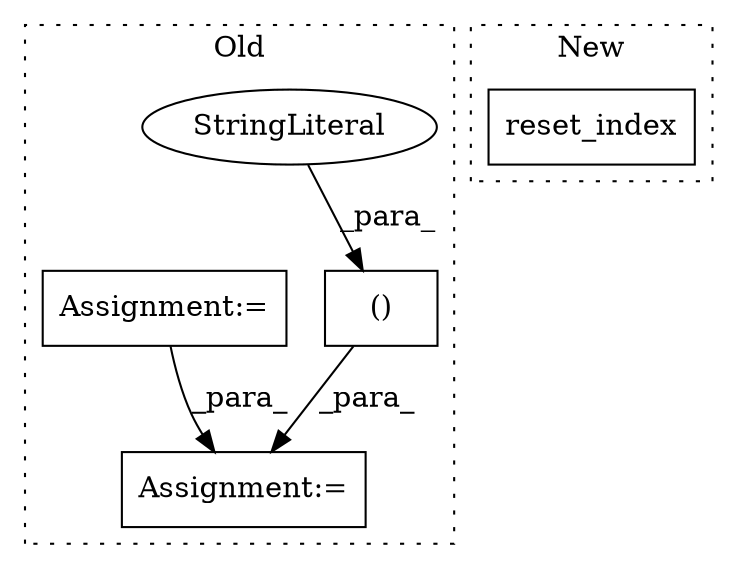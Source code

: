 digraph G {
subgraph cluster0 {
1 [label="()" a="106" s="2502" l="36" shape="box"];
3 [label="StringLiteral" a="45" s="2502" l="16" shape="ellipse"];
4 [label="Assignment:=" a="7" s="2488" l="1" shape="box"];
5 [label="Assignment:=" a="7" s="2152" l="1" shape="box"];
label = "Old";
style="dotted";
}
subgraph cluster1 {
2 [label="reset_index" a="32" s="2282,2300" l="12,1" shape="box"];
label = "New";
style="dotted";
}
1 -> 4 [label="_para_"];
3 -> 1 [label="_para_"];
5 -> 4 [label="_para_"];
}